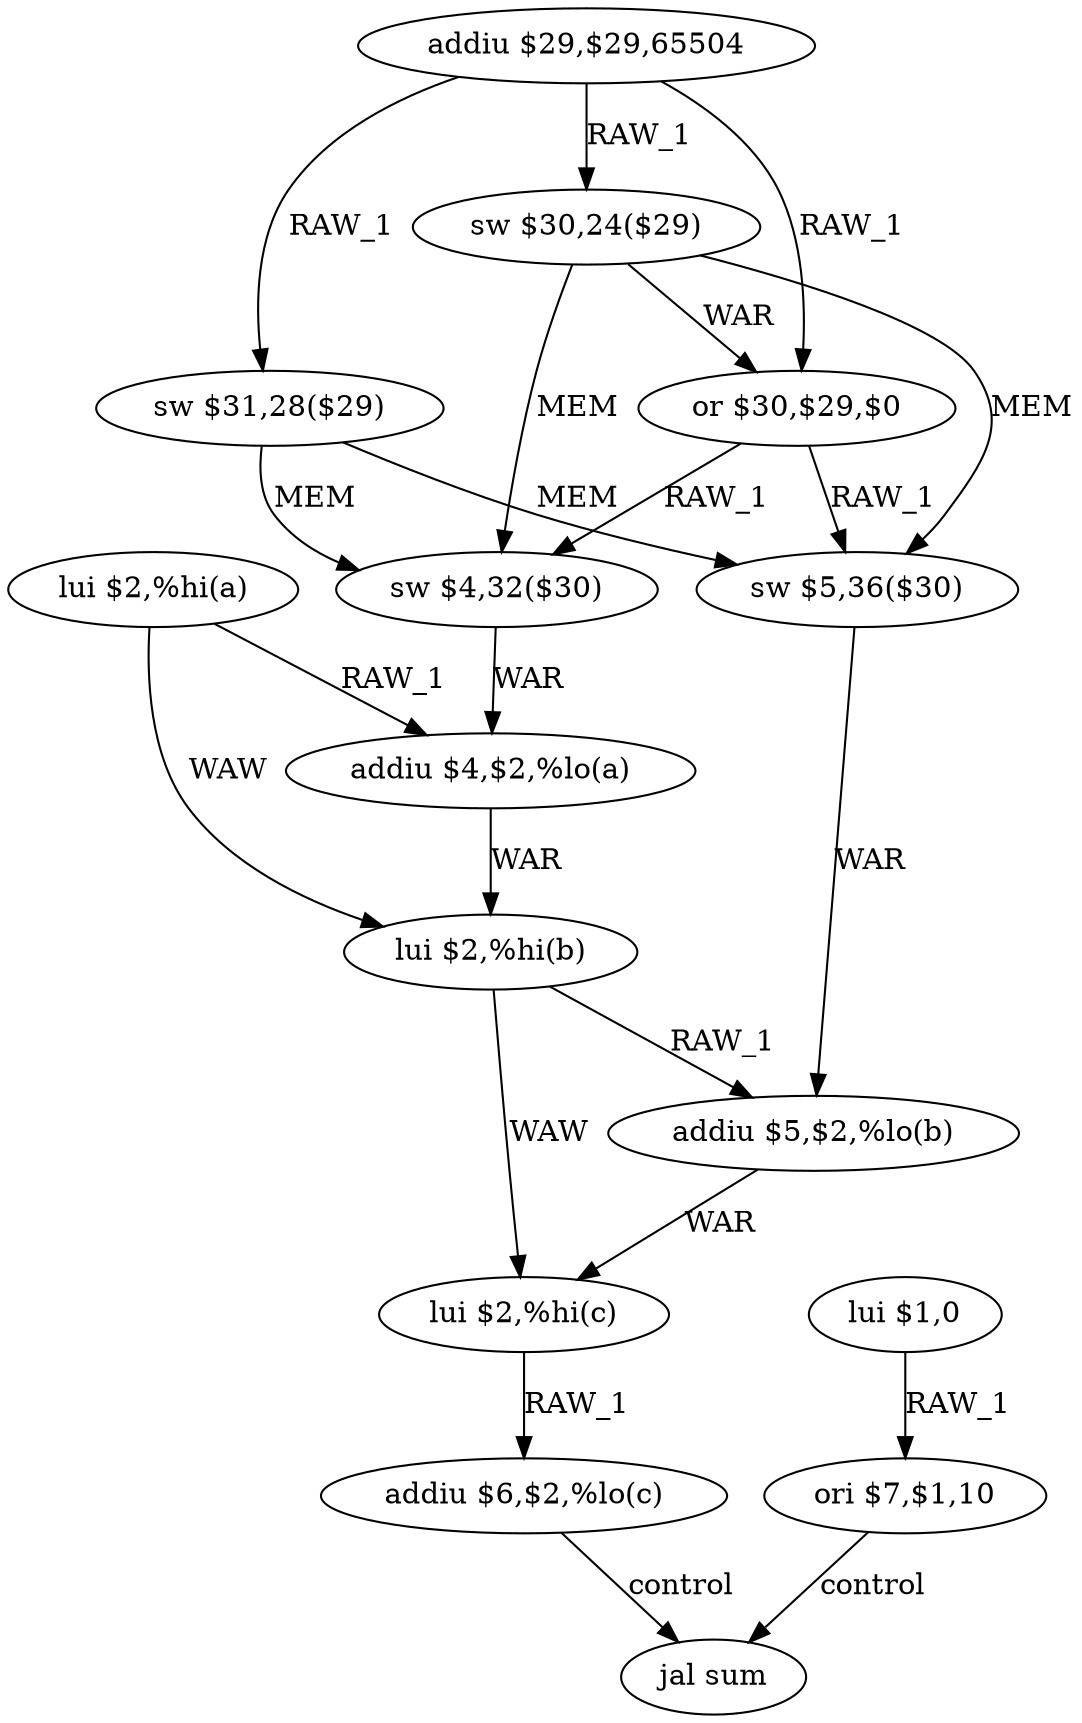 digraph G1 {
node [shape = ellipse];
i0 [label = "addiu $29,$29,65504"] ;
i0 ->  i1 [label= "RAW_1"];
i0 ->  i2 [label= "RAW_1"];
i0 ->  i3 [label= "RAW_1"];
i1 [label = "sw $31,28($29)"] ;
i1 ->  i4 [label= "MEM"];
i1 ->  i5 [label= "MEM"];
i4 [label = "sw $4,32($30)"] ;
i4 ->  i7 [label= "WAR"];
i7 [label = "addiu $4,$2,%lo(a)"] ;
i7 ->  i8 [label= "WAR"];
i8 [label = "lui $2,%hi(b)"] ;
i8 ->  i9 [label= "RAW_1"];
i8 ->  i10 [label= "WAW"];
i9 [label = "addiu $5,$2,%lo(b)"] ;
i9 ->  i10 [label= "WAR"];
i10 [label = "lui $2,%hi(c)"] ;
i10 ->  i11 [label= "RAW_1"];
i11 [label = "addiu $6,$2,%lo(c)"] ;
i11 ->  i14 [label= "control"];
i14 [label = "jal sum"] ;
i5 [label = "sw $5,36($30)"] ;
i5 ->  i9 [label= "WAR"];
i2 [label = "sw $30,24($29)"] ;
i2 ->  i3 [label= "WAR"];
i2 ->  i4 [label= "MEM"];
i2 ->  i5 [label= "MEM"];
i3 [label = "or $30,$29,$0"] ;
i3 ->  i4 [label= "RAW_1"];
i3 ->  i5 [label= "RAW_1"];
i6 [label = "lui $2,%hi(a)"] ;
i6 ->  i7 [label= "RAW_1"];
i6 ->  i8 [label= "WAW"];
i12 [label = "lui $1,0"] ;
i12 ->  i13 [label= "RAW_1"];
i13 [label = "ori $7,$1,10"] ;
i13 ->  i14 [label= "control"];
}
